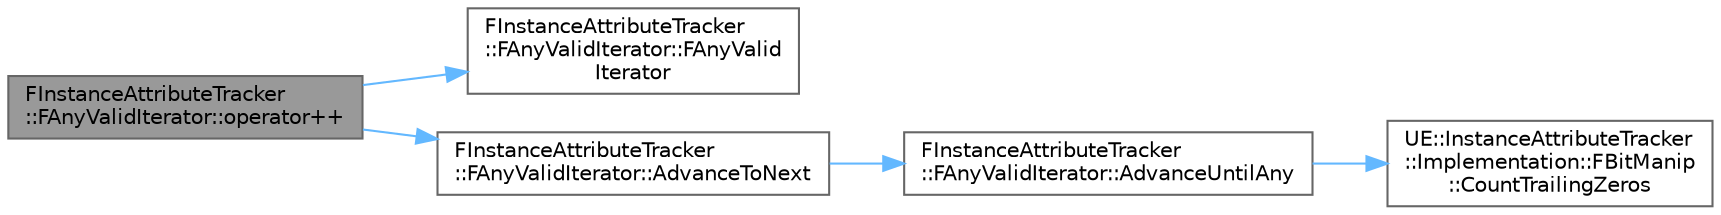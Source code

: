 digraph "FInstanceAttributeTracker::FAnyValidIterator::operator++"
{
 // INTERACTIVE_SVG=YES
 // LATEX_PDF_SIZE
  bgcolor="transparent";
  edge [fontname=Helvetica,fontsize=10,labelfontname=Helvetica,labelfontsize=10];
  node [fontname=Helvetica,fontsize=10,shape=box,height=0.2,width=0.4];
  rankdir="LR";
  Node1 [id="Node000001",label="FInstanceAttributeTracker\l::FAnyValidIterator::operator++",height=0.2,width=0.4,color="gray40", fillcolor="grey60", style="filled", fontcolor="black",tooltip=" "];
  Node1 -> Node2 [id="edge1_Node000001_Node000002",color="steelblue1",style="solid",tooltip=" "];
  Node2 [id="Node000002",label="FInstanceAttributeTracker\l::FAnyValidIterator::FAnyValid\lIterator",height=0.2,width=0.4,color="grey40", fillcolor="white", style="filled",URL="$d0/db5/classFInstanceAttributeTracker_1_1FAnyValidIterator.html#adcb89367f577305e6f73cdcb11e20826",tooltip=" "];
  Node1 -> Node3 [id="edge2_Node000001_Node000003",color="steelblue1",style="solid",tooltip=" "];
  Node3 [id="Node000003",label="FInstanceAttributeTracker\l::FAnyValidIterator::AdvanceToNext",height=0.2,width=0.4,color="grey40", fillcolor="white", style="filled",URL="$d0/db5/classFInstanceAttributeTracker_1_1FAnyValidIterator.html#a8879544dde603719ded37df0f721c7e6",tooltip=" "];
  Node3 -> Node4 [id="edge3_Node000003_Node000004",color="steelblue1",style="solid",tooltip=" "];
  Node4 [id="Node000004",label="FInstanceAttributeTracker\l::FAnyValidIterator::AdvanceUntilAny",height=0.2,width=0.4,color="grey40", fillcolor="white", style="filled",URL="$d0/db5/classFInstanceAttributeTracker_1_1FAnyValidIterator.html#ad95f71ca71c10a147b0c20fcf1b76512",tooltip=" "];
  Node4 -> Node5 [id="edge4_Node000004_Node000005",color="steelblue1",style="solid",tooltip=" "];
  Node5 [id="Node000005",label="UE::InstanceAttributeTracker\l::Implementation::FBitManip\l::CountTrailingZeros",height=0.2,width=0.4,color="grey40", fillcolor="white", style="filled",URL="$d7/d71/structUE_1_1InstanceAttributeTracker_1_1Implementation_1_1FBitManip.html#ab12e0c76d209dce6c1a6c13309c11db2",tooltip="Make it possible to select the function based on the overloaded type for 32/64-bit use."];
}
